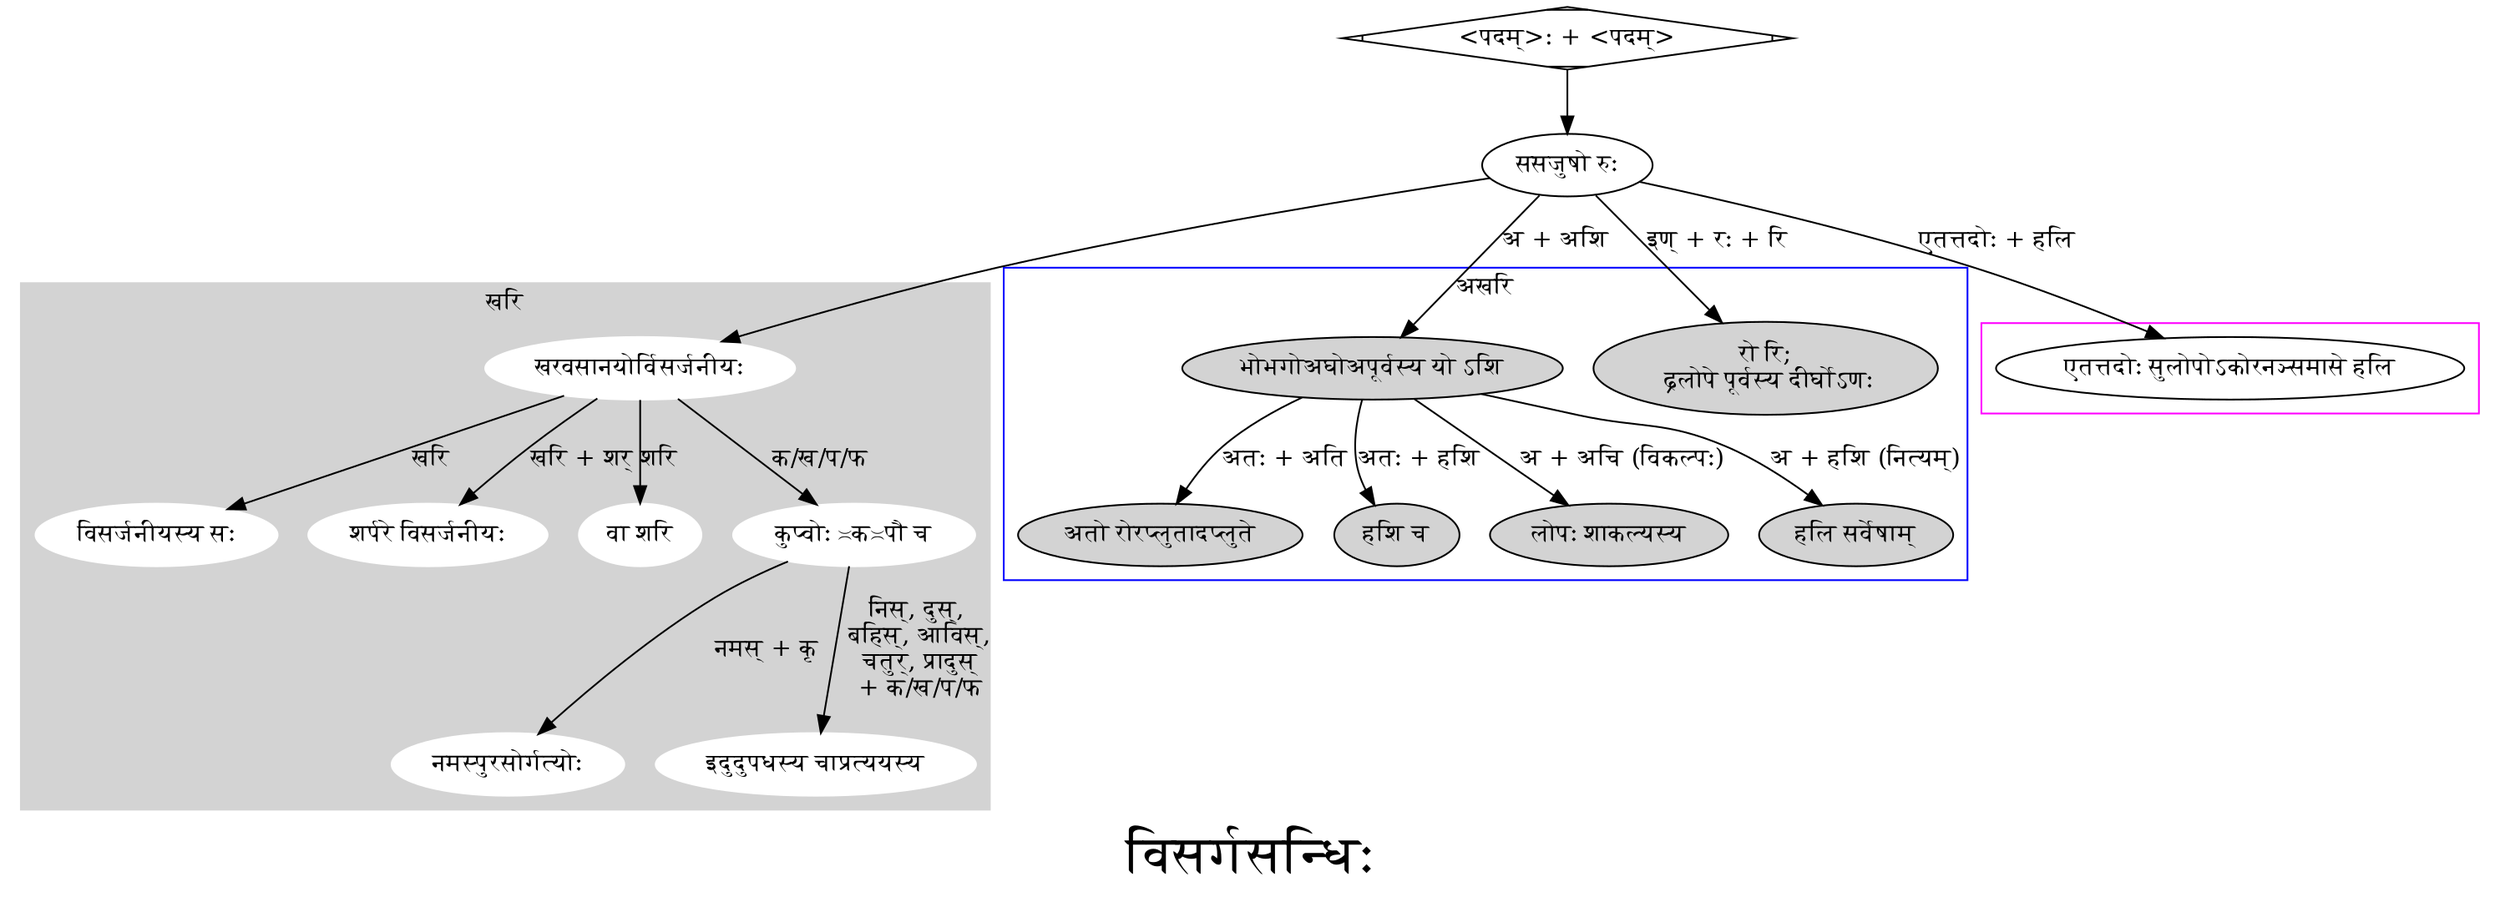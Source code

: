 digraph G {
        label = "विसर्गसन्धिः";
	fontsize = 30.0;
	subgraph cluster_0 {
   	        fontsize = 14.0;
		style=filled;
		color=lightgrey;
		node [style=filled,color=white];
        	a0 [label = "खरवसानयोर्विसर्जनीयः"];
		a1 [label = "विसर्जनीयस्य सः"];
		a2 [label = "शर्परे विसर्जनीयः"];
		a3 [label = "वा शरि"];
		a4 [label = "कुप्वोः ≍क≍पौ च"];
		a5 [label = "नमस्पुरसोर्गत्योः"];
		a6 [label = "इदुदुपधस्य चाप्रत्ययस्य"];
		a0 -> a1 [label = "खरि"];
		a0 -> a2 [label = "खरि + शर्"];
		a0 -> a3 [label = "शरि"];
		a0 -> a4 [label = "क/ख/प/फ"];
		a4 -> a5 [label = "नमस् + कृ"];
		a4 -> a6 [label = "निस्, दुस्,\n बहिस्, आविस्,\n चतुर्, प्रादुस्\n + क/ख/प/फ"];
		label = "खरि";
	}

	subgraph cluster_1 {
   	        fontsize = 14.0;
		node [style=filled];
		b0 [label = "भोभगोअघोअपूर्वस्य यो ऽशि"];
		b1 [label = "अतो रोरप्लुतादप्लुते"];
		b2 [label = "हशि च"];
		b3 [label = "लोपः शाकल्यस्य"];
		b4 [label = "हलि सर्वेषाम्"];
		b5 [label = "रो रि;\n ढ्रलोपे पूर्वस्य दीर्घोऽणः"];
		b0 -> b1 [label = "अतः + अति"];
		b0 -> b2 [label = "अतः + हशि"];
		b0 -> b3 [label = "अ + अचि (विकल्पः)"];
		b0 -> b4 [label = "अ + हशि (नित्यम्)"];
		label = "अखरि";
		color=blue;
	}

	subgraph cluster_2 {
   	        fontsize = 14.0;
	        color = magenta;
		c0 [label = "एतत्तदोः सुलोपोऽकोरनञ्समासे हलि"];
		label = "";
	}

        start0 [label = "<पदम्>: + <पदम्>"];
	start1 [label = "ससजुषो रुः"];
	start0 -> start1;
	start1 -> a0;
	start1 -> b0 [label = "अ + अशि"];
	start1 -> b5 [label = "इण्‌ + रः + रि "];
	start1 -> c0 [label = "एतत्तदोः + हलि"];

	start0 [shape=Mdiamond];
}
